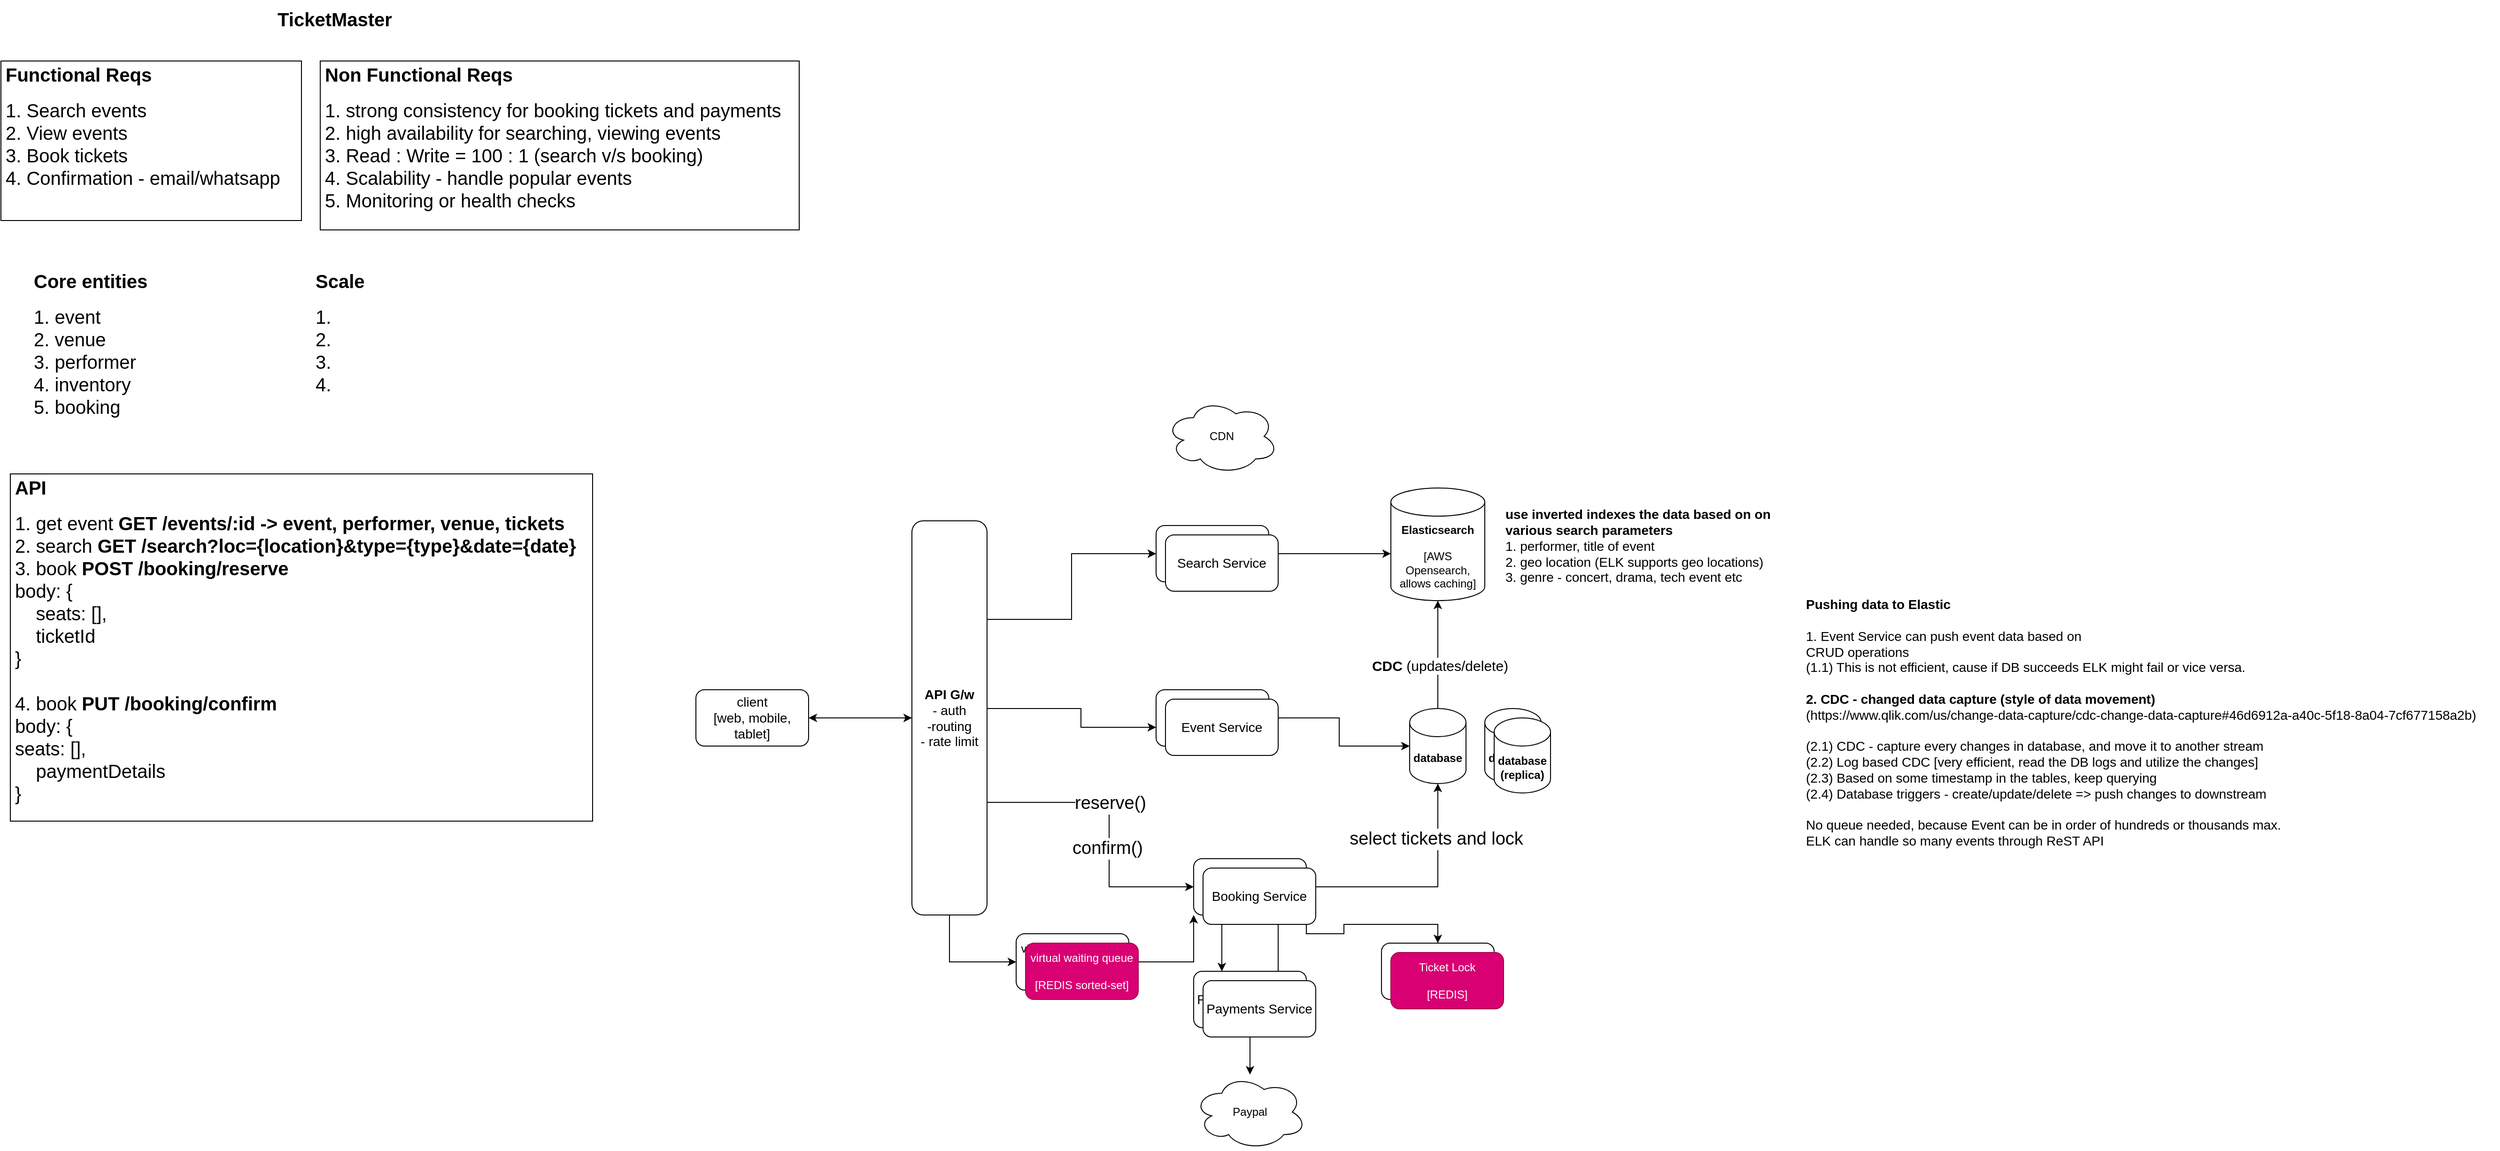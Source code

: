 <mxfile version="21.6.8" type="device">
  <diagram name="Page-1" id="S0oaH0rmi0bcgbm-uESL">
    <mxGraphModel dx="1434" dy="854" grid="1" gridSize="10" guides="1" tooltips="1" connect="1" arrows="1" fold="1" page="1" pageScale="1" pageWidth="827" pageHeight="1169" math="0" shadow="0">
      <root>
        <mxCell id="0" />
        <mxCell id="1" parent="0" />
        <mxCell id="yK2w6qgRsSuA4FKJjxnG-1" value="&lt;h1 style=&quot;font-size: 20px;&quot;&gt;&lt;span style=&quot;background-color: initial; font-size: 20px;&quot;&gt;Functional Reqs&lt;/span&gt;&lt;/h1&gt;&lt;span style=&quot;background-color: initial; font-size: 20px;&quot;&gt;1. Search events&lt;/span&gt;&lt;br style=&quot;font-size: 20px;&quot;&gt;&lt;span style=&quot;background-color: initial; font-size: 20px;&quot;&gt;2. View events&lt;/span&gt;&lt;br style=&quot;font-size: 20px;&quot;&gt;&lt;span style=&quot;background-color: initial; font-size: 20px;&quot;&gt;3. Book tickets&lt;/span&gt;&lt;br style=&quot;font-size: 20px;&quot;&gt;&lt;span style=&quot;background-color: initial; font-size: 20px;&quot;&gt;4. Confirmation - email/whatsapp&lt;/span&gt;" style="text;html=1;strokeColor=default;fillColor=none;spacing=5;spacingTop=-20;whiteSpace=wrap;overflow=hidden;rounded=0;fontSize=20;" parent="1" vertex="1">
          <mxGeometry x="40" y="70" width="320" height="170" as="geometry" />
        </mxCell>
        <mxCell id="yK2w6qgRsSuA4FKJjxnG-2" value="&lt;h1 style=&quot;font-size: 20px;&quot;&gt;&lt;span style=&quot;background-color: initial; font-size: 20px;&quot;&gt;Non Functional Reqs&lt;/span&gt;&lt;/h1&gt;&lt;span style=&quot;background-color: initial; font-size: 20px;&quot;&gt;1. strong consistency for booking tickets and payments&lt;br style=&quot;font-size: 20px;&quot;&gt;2. high availability for searching, viewing events&lt;/span&gt;&lt;br style=&quot;font-size: 20px;&quot;&gt;&lt;span style=&quot;background-color: initial; font-size: 20px;&quot;&gt;3. Read : Write = 100 : 1 (search v/s booking)&lt;/span&gt;&lt;br style=&quot;font-size: 20px;&quot;&gt;&lt;span style=&quot;background-color: initial; font-size: 20px;&quot;&gt;4. Scalability - handle popular events&amp;nbsp;&amp;nbsp;&lt;/span&gt;&lt;br style=&quot;font-size: 20px;&quot;&gt;&lt;span style=&quot;background-color: initial; font-size: 20px;&quot;&gt;5. Monitoring or health checks&lt;/span&gt;" style="text;html=1;strokeColor=default;fillColor=none;spacing=5;spacingTop=-20;whiteSpace=wrap;overflow=hidden;rounded=0;fontSize=20;" parent="1" vertex="1">
          <mxGeometry x="380" y="70" width="510" height="180" as="geometry" />
        </mxCell>
        <mxCell id="yK2w6qgRsSuA4FKJjxnG-3" value="&lt;h1 style=&quot;font-size: 20px;&quot;&gt;&lt;span style=&quot;background-color: initial; font-size: 20px;&quot;&gt;Scale&lt;/span&gt;&lt;/h1&gt;&lt;span style=&quot;background-color: initial; font-size: 20px;&quot;&gt;1.&amp;nbsp;&lt;/span&gt;&lt;br style=&quot;font-size: 20px;&quot;&gt;&lt;span style=&quot;background-color: initial; font-size: 20px;&quot;&gt;2.&amp;nbsp;&lt;/span&gt;&lt;br style=&quot;font-size: 20px;&quot;&gt;&lt;span style=&quot;background-color: initial; font-size: 20px;&quot;&gt;3.&amp;nbsp;&lt;/span&gt;&lt;br style=&quot;font-size: 20px;&quot;&gt;&lt;span style=&quot;background-color: initial; font-size: 20px;&quot;&gt;4.&amp;nbsp;&lt;/span&gt;" style="text;html=1;strokeColor=none;fillColor=none;spacing=5;spacingTop=-20;whiteSpace=wrap;overflow=hidden;rounded=0;fontSize=20;" parent="1" vertex="1">
          <mxGeometry x="370" y="290" width="440" height="160" as="geometry" />
        </mxCell>
        <mxCell id="yK2w6qgRsSuA4FKJjxnG-4" value="TicketMaster" style="text;html=1;align=center;verticalAlign=middle;resizable=0;points=[];autosize=1;strokeColor=none;fillColor=none;fontSize=20;fontStyle=1" parent="1" vertex="1">
          <mxGeometry x="320" y="5" width="150" height="40" as="geometry" />
        </mxCell>
        <mxCell id="yK2w6qgRsSuA4FKJjxnG-5" value="&lt;h1 style=&quot;font-size: 20px;&quot;&gt;&lt;span style=&quot;background-color: initial; font-size: 20px;&quot;&gt;Core entities&lt;/span&gt;&lt;/h1&gt;&lt;span style=&quot;background-color: initial; font-size: 20px;&quot;&gt;1. event&lt;/span&gt;&lt;br style=&quot;font-size: 20px;&quot;&gt;&lt;span style=&quot;background-color: initial; font-size: 20px;&quot;&gt;2. venue&lt;/span&gt;&lt;br style=&quot;font-size: 20px;&quot;&gt;&lt;span style=&quot;background-color: initial; font-size: 20px;&quot;&gt;3. performer&lt;/span&gt;&lt;br style=&quot;font-size: 20px;&quot;&gt;&lt;span style=&quot;background-color: initial; font-size: 20px;&quot;&gt;4. inventory&lt;br style=&quot;font-size: 20px;&quot;&gt;5. booking&lt;br style=&quot;font-size: 20px;&quot;&gt;&lt;/span&gt;" style="text;html=1;strokeColor=none;fillColor=none;spacing=5;spacingTop=-20;whiteSpace=wrap;overflow=hidden;rounded=0;fontSize=20;" parent="1" vertex="1">
          <mxGeometry x="70" y="290" width="230" height="180" as="geometry" />
        </mxCell>
        <mxCell id="yK2w6qgRsSuA4FKJjxnG-6" value="&lt;h1 style=&quot;font-size: 20px;&quot;&gt;&lt;span style=&quot;background-color: initial; font-size: 20px;&quot;&gt;API&lt;/span&gt;&lt;/h1&gt;&lt;span style=&quot;background-color: initial; font-size: 20px;&quot;&gt;1. get event &lt;b&gt;GET /events/:id -&amp;gt; event, performer, venue, tickets&lt;/b&gt;&lt;/span&gt;&lt;br style=&quot;font-size: 20px;&quot;&gt;2. search &lt;b&gt;GET /search?loc={location}&amp;amp;type={type}&amp;amp;date={date}&lt;/b&gt;&lt;br style=&quot;font-size: 20px;&quot;&gt;3. book &lt;b&gt;POST /booking/reserve&lt;/b&gt;&lt;br&gt;body: {&lt;br&gt;&lt;span style=&quot;&quot;&gt;&lt;span style=&quot;white-space: pre;&quot;&gt;&amp;nbsp;&amp;nbsp;&amp;nbsp;&amp;nbsp;&lt;/span&gt;&lt;/span&gt;seats: [],&lt;br&gt;&lt;span style=&quot;&quot;&gt;&lt;span style=&quot;white-space: pre;&quot;&gt;&amp;nbsp;&amp;nbsp;&amp;nbsp;&amp;nbsp;&lt;/span&gt;&lt;/span&gt;ticketId&lt;br&gt;}&lt;br&gt;&lt;br&gt;4. book&amp;nbsp;&lt;b style=&quot;border-color: var(--border-color);&quot;&gt;PUT /booking/confirm&lt;/b&gt;&lt;br style=&quot;border-color: var(--border-color);&quot;&gt;body: {&lt;br style=&quot;border-color: var(--border-color);&quot;&gt;&#x9;seats: [],&lt;br style=&quot;border-color: var(--border-color);&quot;&gt;&lt;span style=&quot;border-color: var(--border-color);&quot;&gt;&lt;span style=&quot;white-space: pre;&quot;&gt;&amp;nbsp;&amp;nbsp;&amp;nbsp;&amp;nbsp;&lt;/span&gt;&lt;/span&gt;paymentDetails&lt;br style=&quot;border-color: var(--border-color);&quot;&gt;}&lt;br style=&quot;font-size: 20px;&quot;&gt;&lt;span style=&quot;background-color: initial; font-size: 20px;&quot;&gt;&lt;br style=&quot;font-size: 20px;&quot;&gt;&lt;/span&gt;" style="text;html=1;strokeColor=default;fillColor=none;spacing=5;spacingTop=-20;whiteSpace=wrap;overflow=hidden;rounded=0;fontSize=20;" parent="1" vertex="1">
          <mxGeometry x="50" y="510" width="620" height="370" as="geometry" />
        </mxCell>
        <mxCell id="VD55c0qXUjN7wgZhX2C2-1" value="client&lt;br style=&quot;font-size: 14px;&quot;&gt;[web, mobile, tablet]" style="rounded=1;whiteSpace=wrap;html=1;fontSize=14;" vertex="1" parent="1">
          <mxGeometry x="780" y="740" width="120" height="60" as="geometry" />
        </mxCell>
        <mxCell id="VD55c0qXUjN7wgZhX2C2-6" style="edgeStyle=orthogonalEdgeStyle;rounded=0;orthogonalLoop=1;jettySize=auto;html=1;" edge="1" parent="1" source="VD55c0qXUjN7wgZhX2C2-2" target="VD55c0qXUjN7wgZhX2C2-3">
          <mxGeometry relative="1" as="geometry">
            <Array as="points">
              <mxPoint x="1190" y="760" />
              <mxPoint x="1190" y="780" />
            </Array>
          </mxGeometry>
        </mxCell>
        <mxCell id="VD55c0qXUjN7wgZhX2C2-11" style="edgeStyle=orthogonalEdgeStyle;rounded=0;orthogonalLoop=1;jettySize=auto;html=1;" edge="1" parent="1" source="VD55c0qXUjN7wgZhX2C2-2" target="VD55c0qXUjN7wgZhX2C2-10">
          <mxGeometry relative="1" as="geometry">
            <Array as="points">
              <mxPoint x="1220" y="860" />
              <mxPoint x="1220" y="950" />
            </Array>
          </mxGeometry>
        </mxCell>
        <mxCell id="VD55c0qXUjN7wgZhX2C2-12" value="reserve()" style="edgeLabel;html=1;align=center;verticalAlign=middle;resizable=0;points=[];fontSize=19;" vertex="1" connectable="0" parent="VD55c0qXUjN7wgZhX2C2-11">
          <mxGeometry x="-0.156" y="1" relative="1" as="geometry">
            <mxPoint as="offset" />
          </mxGeometry>
        </mxCell>
        <mxCell id="VD55c0qXUjN7wgZhX2C2-2" value="&lt;b style=&quot;font-size: 14px;&quot;&gt;API G/w&lt;/b&gt;&lt;br style=&quot;font-size: 14px;&quot;&gt;- auth&lt;br style=&quot;font-size: 14px;&quot;&gt;-routing&lt;br style=&quot;font-size: 14px;&quot;&gt;- rate limit" style="rounded=1;whiteSpace=wrap;html=1;align=center;fontSize=14;" vertex="1" parent="1">
          <mxGeometry x="1010" y="560" width="80" height="420" as="geometry" />
        </mxCell>
        <mxCell id="VD55c0qXUjN7wgZhX2C2-5" style="edgeStyle=orthogonalEdgeStyle;rounded=0;orthogonalLoop=1;jettySize=auto;html=1;" edge="1" parent="1" source="VD55c0qXUjN7wgZhX2C2-3" target="VD55c0qXUjN7wgZhX2C2-4">
          <mxGeometry relative="1" as="geometry" />
        </mxCell>
        <mxCell id="VD55c0qXUjN7wgZhX2C2-3" value="Event Service" style="rounded=1;whiteSpace=wrap;html=1;fontSize=14;" vertex="1" parent="1">
          <mxGeometry x="1270" y="740" width="120" height="60" as="geometry" />
        </mxCell>
        <mxCell id="VD55c0qXUjN7wgZhX2C2-29" style="edgeStyle=orthogonalEdgeStyle;rounded=0;orthogonalLoop=1;jettySize=auto;html=1;entryX=0.5;entryY=1;entryDx=0;entryDy=0;entryPerimeter=0;" edge="1" parent="1" source="VD55c0qXUjN7wgZhX2C2-4" target="VD55c0qXUjN7wgZhX2C2-23">
          <mxGeometry relative="1" as="geometry" />
        </mxCell>
        <mxCell id="VD55c0qXUjN7wgZhX2C2-30" value="&lt;b style=&quot;font-size: 15px;&quot;&gt;CDC &lt;/b&gt;&lt;span style=&quot;font-size: 15px;&quot;&gt;(updates/delete)&lt;/span&gt;" style="edgeLabel;html=1;align=center;verticalAlign=middle;resizable=0;points=[];fontSize=15;" vertex="1" connectable="0" parent="VD55c0qXUjN7wgZhX2C2-29">
          <mxGeometry x="-0.2" y="-2" relative="1" as="geometry">
            <mxPoint as="offset" />
          </mxGeometry>
        </mxCell>
        <mxCell id="VD55c0qXUjN7wgZhX2C2-4" value="database" style="shape=cylinder3;whiteSpace=wrap;html=1;boundedLbl=1;backgroundOutline=1;size=15;fontStyle=1" vertex="1" parent="1">
          <mxGeometry x="1540" y="760" width="60" height="80" as="geometry" />
        </mxCell>
        <mxCell id="VD55c0qXUjN7wgZhX2C2-22" style="edgeStyle=orthogonalEdgeStyle;rounded=0;orthogonalLoop=1;jettySize=auto;html=1;entryX=1;entryY=0.25;entryDx=0;entryDy=0;startArrow=classic;startFill=1;endArrow=none;endFill=0;" edge="1" parent="1" source="VD55c0qXUjN7wgZhX2C2-7" target="VD55c0qXUjN7wgZhX2C2-2">
          <mxGeometry relative="1" as="geometry" />
        </mxCell>
        <mxCell id="VD55c0qXUjN7wgZhX2C2-25" style="edgeStyle=orthogonalEdgeStyle;rounded=0;orthogonalLoop=1;jettySize=auto;html=1;entryX=0;entryY=0.583;entryDx=0;entryDy=0;entryPerimeter=0;" edge="1" parent="1" source="VD55c0qXUjN7wgZhX2C2-7" target="VD55c0qXUjN7wgZhX2C2-23">
          <mxGeometry relative="1" as="geometry" />
        </mxCell>
        <mxCell id="VD55c0qXUjN7wgZhX2C2-7" value="Search Service" style="rounded=1;whiteSpace=wrap;html=1;fontSize=14;" vertex="1" parent="1">
          <mxGeometry x="1270" y="565" width="120" height="60" as="geometry" />
        </mxCell>
        <mxCell id="VD55c0qXUjN7wgZhX2C2-9" value="" style="endArrow=classic;startArrow=classic;html=1;rounded=0;exitX=1;exitY=0.5;exitDx=0;exitDy=0;entryX=0;entryY=0.5;entryDx=0;entryDy=0;" edge="1" parent="1" source="VD55c0qXUjN7wgZhX2C2-1" target="VD55c0qXUjN7wgZhX2C2-2">
          <mxGeometry width="50" height="50" relative="1" as="geometry">
            <mxPoint x="1100" y="860" as="sourcePoint" />
            <mxPoint x="1150" y="810" as="targetPoint" />
          </mxGeometry>
        </mxCell>
        <mxCell id="VD55c0qXUjN7wgZhX2C2-13" style="edgeStyle=orthogonalEdgeStyle;rounded=0;orthogonalLoop=1;jettySize=auto;html=1;entryX=0.5;entryY=1;entryDx=0;entryDy=0;entryPerimeter=0;" edge="1" parent="1" source="VD55c0qXUjN7wgZhX2C2-10" target="VD55c0qXUjN7wgZhX2C2-4">
          <mxGeometry relative="1" as="geometry" />
        </mxCell>
        <mxCell id="VD55c0qXUjN7wgZhX2C2-37" style="edgeStyle=orthogonalEdgeStyle;rounded=0;orthogonalLoop=1;jettySize=auto;html=1;exitX=1;exitY=1;exitDx=0;exitDy=0;" edge="1" parent="1" source="VD55c0qXUjN7wgZhX2C2-10" target="VD55c0qXUjN7wgZhX2C2-36">
          <mxGeometry relative="1" as="geometry" />
        </mxCell>
        <mxCell id="VD55c0qXUjN7wgZhX2C2-10" value="Booking Service" style="rounded=1;whiteSpace=wrap;html=1;fontSize=14;" vertex="1" parent="1">
          <mxGeometry x="1310" y="920" width="120" height="60" as="geometry" />
        </mxCell>
        <mxCell id="VD55c0qXUjN7wgZhX2C2-21" style="edgeStyle=orthogonalEdgeStyle;rounded=0;orthogonalLoop=1;jettySize=auto;html=1;startArrow=classic;startFill=1;" edge="1" parent="1" source="VD55c0qXUjN7wgZhX2C2-14" target="VD55c0qXUjN7wgZhX2C2-15">
          <mxGeometry relative="1" as="geometry" />
        </mxCell>
        <mxCell id="VD55c0qXUjN7wgZhX2C2-14" value="Payments Service" style="rounded=1;whiteSpace=wrap;html=1;fontSize=14;" vertex="1" parent="1">
          <mxGeometry x="1310" y="1040" width="120" height="60" as="geometry" />
        </mxCell>
        <mxCell id="VD55c0qXUjN7wgZhX2C2-15" value="Paypal" style="ellipse;shape=cloud;whiteSpace=wrap;html=1;" vertex="1" parent="1">
          <mxGeometry x="1310" y="1150" width="120" height="80" as="geometry" />
        </mxCell>
        <mxCell id="VD55c0qXUjN7wgZhX2C2-17" value="" style="endArrow=classic;html=1;rounded=0;entryX=0.25;entryY=0;entryDx=0;entryDy=0;exitX=0.25;exitY=1;exitDx=0;exitDy=0;" edge="1" parent="1" source="VD55c0qXUjN7wgZhX2C2-10" target="VD55c0qXUjN7wgZhX2C2-14">
          <mxGeometry width="50" height="50" relative="1" as="geometry">
            <mxPoint x="1190" y="950" as="sourcePoint" />
            <mxPoint x="1240" y="900" as="targetPoint" />
          </mxGeometry>
        </mxCell>
        <mxCell id="VD55c0qXUjN7wgZhX2C2-18" value="" style="endArrow=classic;html=1;rounded=0;entryX=0.75;entryY=1;entryDx=0;entryDy=0;exitX=0.75;exitY=0;exitDx=0;exitDy=0;" edge="1" parent="1" source="VD55c0qXUjN7wgZhX2C2-14" target="VD55c0qXUjN7wgZhX2C2-10">
          <mxGeometry width="50" height="50" relative="1" as="geometry">
            <mxPoint x="1350" y="990" as="sourcePoint" />
            <mxPoint x="1350" y="1050" as="targetPoint" />
          </mxGeometry>
        </mxCell>
        <mxCell id="VD55c0qXUjN7wgZhX2C2-19" value="confirm()" style="edgeLabel;html=1;align=center;verticalAlign=middle;resizable=0;points=[];fontSize=19;" vertex="1" connectable="0" parent="1">
          <mxGeometry x="1231" y="894" as="geometry">
            <mxPoint x="-13" y="15" as="offset" />
          </mxGeometry>
        </mxCell>
        <mxCell id="VD55c0qXUjN7wgZhX2C2-20" value="select tickets and lock" style="edgeLabel;html=1;align=center;verticalAlign=middle;resizable=0;points=[];fontSize=19;" vertex="1" connectable="0" parent="1">
          <mxGeometry x="1210" y="894" as="geometry">
            <mxPoint x="358" y="5" as="offset" />
          </mxGeometry>
        </mxCell>
        <mxCell id="VD55c0qXUjN7wgZhX2C2-23" value="Elasticsearch&lt;br&gt;&lt;br&gt;&lt;span style=&quot;font-weight: normal;&quot;&gt;[AWS Opensearch, allows caching]&lt;/span&gt;" style="shape=cylinder3;whiteSpace=wrap;html=1;boundedLbl=1;backgroundOutline=1;size=15;fontStyle=1" vertex="1" parent="1">
          <mxGeometry x="1520" y="525" width="100" height="120" as="geometry" />
        </mxCell>
        <mxCell id="VD55c0qXUjN7wgZhX2C2-26" value="&lt;b&gt;use inverted indexes the data based on on &lt;br style=&quot;font-size: 14px;&quot;&gt;various search parameters&lt;/b&gt;&lt;br style=&quot;font-size: 14px;&quot;&gt;1. performer, title of event&lt;br style=&quot;font-size: 14px;&quot;&gt;2. geo location (ELK supports geo locations)&lt;br style=&quot;font-size: 14px;&quot;&gt;3. genre - concert, drama, tech event etc&lt;br style=&quot;font-size: 14px;&quot;&gt;&lt;div style=&quot;font-size: 14px;&quot;&gt;&lt;br style=&quot;font-size: 14px;&quot;&gt;&lt;/div&gt;" style="text;html=1;align=left;verticalAlign=middle;resizable=0;points=[];autosize=1;strokeColor=none;fillColor=none;fontSize=14;" vertex="1" parent="1">
          <mxGeometry x="1640" y="540" width="310" height="110" as="geometry" />
        </mxCell>
        <mxCell id="VD55c0qXUjN7wgZhX2C2-28" value="&lt;b&gt;Pushing data to Elastic&lt;br&gt;&lt;/b&gt;&lt;br&gt;1. Event Service can push event data based on &lt;br&gt;CRUD operations&lt;br&gt;(1.1) This is not efficient, cause if DB succeeds ELK might fail or vice versa.&lt;br style=&quot;font-size: 14px;&quot;&gt;&lt;br&gt;&lt;b&gt;2. CDC - changed data capture (style of data movement)&lt;/b&gt;&lt;br&gt;(https://www.qlik.com/us/change-data-capture/cdc-change-data-capture#46d6912a-a40c-5f18-8a04-7cf677158a2b)&lt;br&gt;&lt;br style=&quot;font-size: 14px;&quot;&gt;(2.1) CDC - capture every changes in database, and move it to another stream&lt;br&gt;(2.2) Log based CDC [very efficient, read the DB logs and utilize the changes]&lt;br&gt;(2.3) Based on some timestamp in the tables, keep querying&lt;br&gt;(2.4) Database triggers - create/update/delete =&amp;gt; push changes to downstream&lt;br style=&quot;font-size: 14px;&quot;&gt;&lt;div style=&quot;font-size: 14px;&quot;&gt;&lt;br style=&quot;font-size: 14px;&quot;&gt;&lt;/div&gt;&lt;div style=&quot;font-size: 14px;&quot;&gt;No queue needed, because Event can be in order of hundreds or thousands max.&lt;/div&gt;&lt;div style=&quot;font-size: 14px;&quot;&gt;ELK can handle so many events through ReST API&lt;/div&gt;" style="text;html=1;align=left;verticalAlign=middle;resizable=0;points=[];autosize=1;strokeColor=none;fillColor=none;fontSize=14;" vertex="1" parent="1">
          <mxGeometry x="1960" y="635" width="740" height="280" as="geometry" />
        </mxCell>
        <mxCell id="VD55c0qXUjN7wgZhX2C2-31" value="CDN" style="ellipse;shape=cloud;whiteSpace=wrap;html=1;" vertex="1" parent="1">
          <mxGeometry x="1280" y="430" width="120" height="80" as="geometry" />
        </mxCell>
        <mxCell id="VD55c0qXUjN7wgZhX2C2-34" style="edgeStyle=orthogonalEdgeStyle;rounded=0;orthogonalLoop=1;jettySize=auto;html=1;entryX=0;entryY=1;entryDx=0;entryDy=0;" edge="1" parent="1" source="VD55c0qXUjN7wgZhX2C2-33" target="VD55c0qXUjN7wgZhX2C2-10">
          <mxGeometry relative="1" as="geometry" />
        </mxCell>
        <mxCell id="VD55c0qXUjN7wgZhX2C2-35" style="edgeStyle=orthogonalEdgeStyle;rounded=0;orthogonalLoop=1;jettySize=auto;html=1;startArrow=classic;startFill=1;endArrow=none;endFill=0;" edge="1" parent="1" source="VD55c0qXUjN7wgZhX2C2-33" target="VD55c0qXUjN7wgZhX2C2-2">
          <mxGeometry relative="1" as="geometry" />
        </mxCell>
        <mxCell id="VD55c0qXUjN7wgZhX2C2-33" value="virtual waiting queue&lt;br&gt;&lt;br&gt;[REDIS sorted-set]" style="rounded=1;whiteSpace=wrap;html=1;" vertex="1" parent="1">
          <mxGeometry x="1121" y="1000" width="120" height="60" as="geometry" />
        </mxCell>
        <mxCell id="VD55c0qXUjN7wgZhX2C2-36" value="Ticket Lock&lt;br&gt;&lt;br&gt;[REDIS]" style="rounded=1;whiteSpace=wrap;html=1;" vertex="1" parent="1">
          <mxGeometry x="1510" y="1010" width="120" height="60" as="geometry" />
        </mxCell>
        <mxCell id="VD55c0qXUjN7wgZhX2C2-38" value="Search Service" style="rounded=1;whiteSpace=wrap;html=1;fontSize=14;" vertex="1" parent="1">
          <mxGeometry x="1280" y="575" width="120" height="60" as="geometry" />
        </mxCell>
        <mxCell id="VD55c0qXUjN7wgZhX2C2-39" value="Event Service" style="rounded=1;whiteSpace=wrap;html=1;fontSize=14;" vertex="1" parent="1">
          <mxGeometry x="1280" y="750" width="120" height="60" as="geometry" />
        </mxCell>
        <mxCell id="VD55c0qXUjN7wgZhX2C2-40" value="Booking Service" style="rounded=1;whiteSpace=wrap;html=1;fontSize=14;" vertex="1" parent="1">
          <mxGeometry x="1320" y="930" width="120" height="60" as="geometry" />
        </mxCell>
        <mxCell id="VD55c0qXUjN7wgZhX2C2-41" value="Payments Service" style="rounded=1;whiteSpace=wrap;html=1;fontSize=14;" vertex="1" parent="1">
          <mxGeometry x="1320" y="1050" width="120" height="60" as="geometry" />
        </mxCell>
        <mxCell id="VD55c0qXUjN7wgZhX2C2-42" value="virtual waiting queue&lt;br&gt;&lt;br&gt;[REDIS sorted-set]" style="rounded=1;whiteSpace=wrap;html=1;fillColor=#d80073;fontColor=#ffffff;strokeColor=#A50040;" vertex="1" parent="1">
          <mxGeometry x="1131" y="1010" width="120" height="60" as="geometry" />
        </mxCell>
        <mxCell id="VD55c0qXUjN7wgZhX2C2-43" value="Ticket Lock&lt;br&gt;&lt;br&gt;[REDIS]" style="rounded=1;whiteSpace=wrap;html=1;fillColor=#d80073;fontColor=#ffffff;strokeColor=#A50040;" vertex="1" parent="1">
          <mxGeometry x="1520" y="1020" width="120" height="60" as="geometry" />
        </mxCell>
        <mxCell id="VD55c0qXUjN7wgZhX2C2-44" value="database" style="shape=cylinder3;whiteSpace=wrap;html=1;boundedLbl=1;backgroundOutline=1;size=15;fontStyle=1" vertex="1" parent="1">
          <mxGeometry x="1620" y="760" width="60" height="80" as="geometry" />
        </mxCell>
        <mxCell id="VD55c0qXUjN7wgZhX2C2-45" value="database&lt;br&gt;(replica)" style="shape=cylinder3;whiteSpace=wrap;html=1;boundedLbl=1;backgroundOutline=1;size=15;fontStyle=1" vertex="1" parent="1">
          <mxGeometry x="1630" y="770" width="60" height="80" as="geometry" />
        </mxCell>
      </root>
    </mxGraphModel>
  </diagram>
</mxfile>
